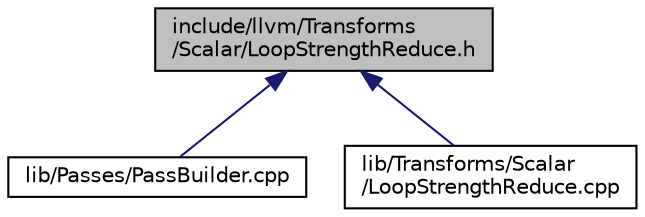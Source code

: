 digraph "include/llvm/Transforms/Scalar/LoopStrengthReduce.h"
{
 // LATEX_PDF_SIZE
  bgcolor="transparent";
  edge [fontname="Helvetica",fontsize="10",labelfontname="Helvetica",labelfontsize="10"];
  node [fontname="Helvetica",fontsize="10",shape="box"];
  Node1 [label="include/llvm/Transforms\l/Scalar/LoopStrengthReduce.h",height=0.2,width=0.4,color="black", fillcolor="grey75", style="filled", fontcolor="black",tooltip=" "];
  Node1 -> Node2 [dir="back",color="midnightblue",fontsize="10",style="solid",fontname="Helvetica"];
  Node2 [label="lib/Passes/PassBuilder.cpp",height=0.2,width=0.4,color="black",URL="$PassBuilder_8cpp.html",tooltip="This file provides the implementation of the PassBuilder based on our static pass registry as well as..."];
  Node1 -> Node3 [dir="back",color="midnightblue",fontsize="10",style="solid",fontname="Helvetica"];
  Node3 [label="lib/Transforms/Scalar\l/LoopStrengthReduce.cpp",height=0.2,width=0.4,color="black",URL="$LoopStrengthReduce_8cpp.html",tooltip=" "];
}
